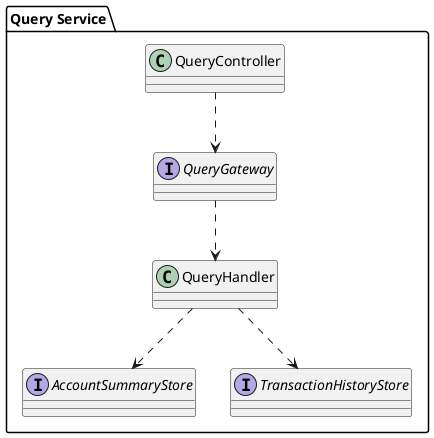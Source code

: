 @startuml
package "Query Service" {
    class QueryController
    interface QueryGateway
    class QueryHandler
    interface AccountSummaryStore
    interface TransactionHistoryStore

    QueryController ..> QueryGateway
    QueryGateway ..> QueryHandler
    QueryHandler ..> AccountSummaryStore
    QueryHandler ..> TransactionHistoryStore
}
@enduml
